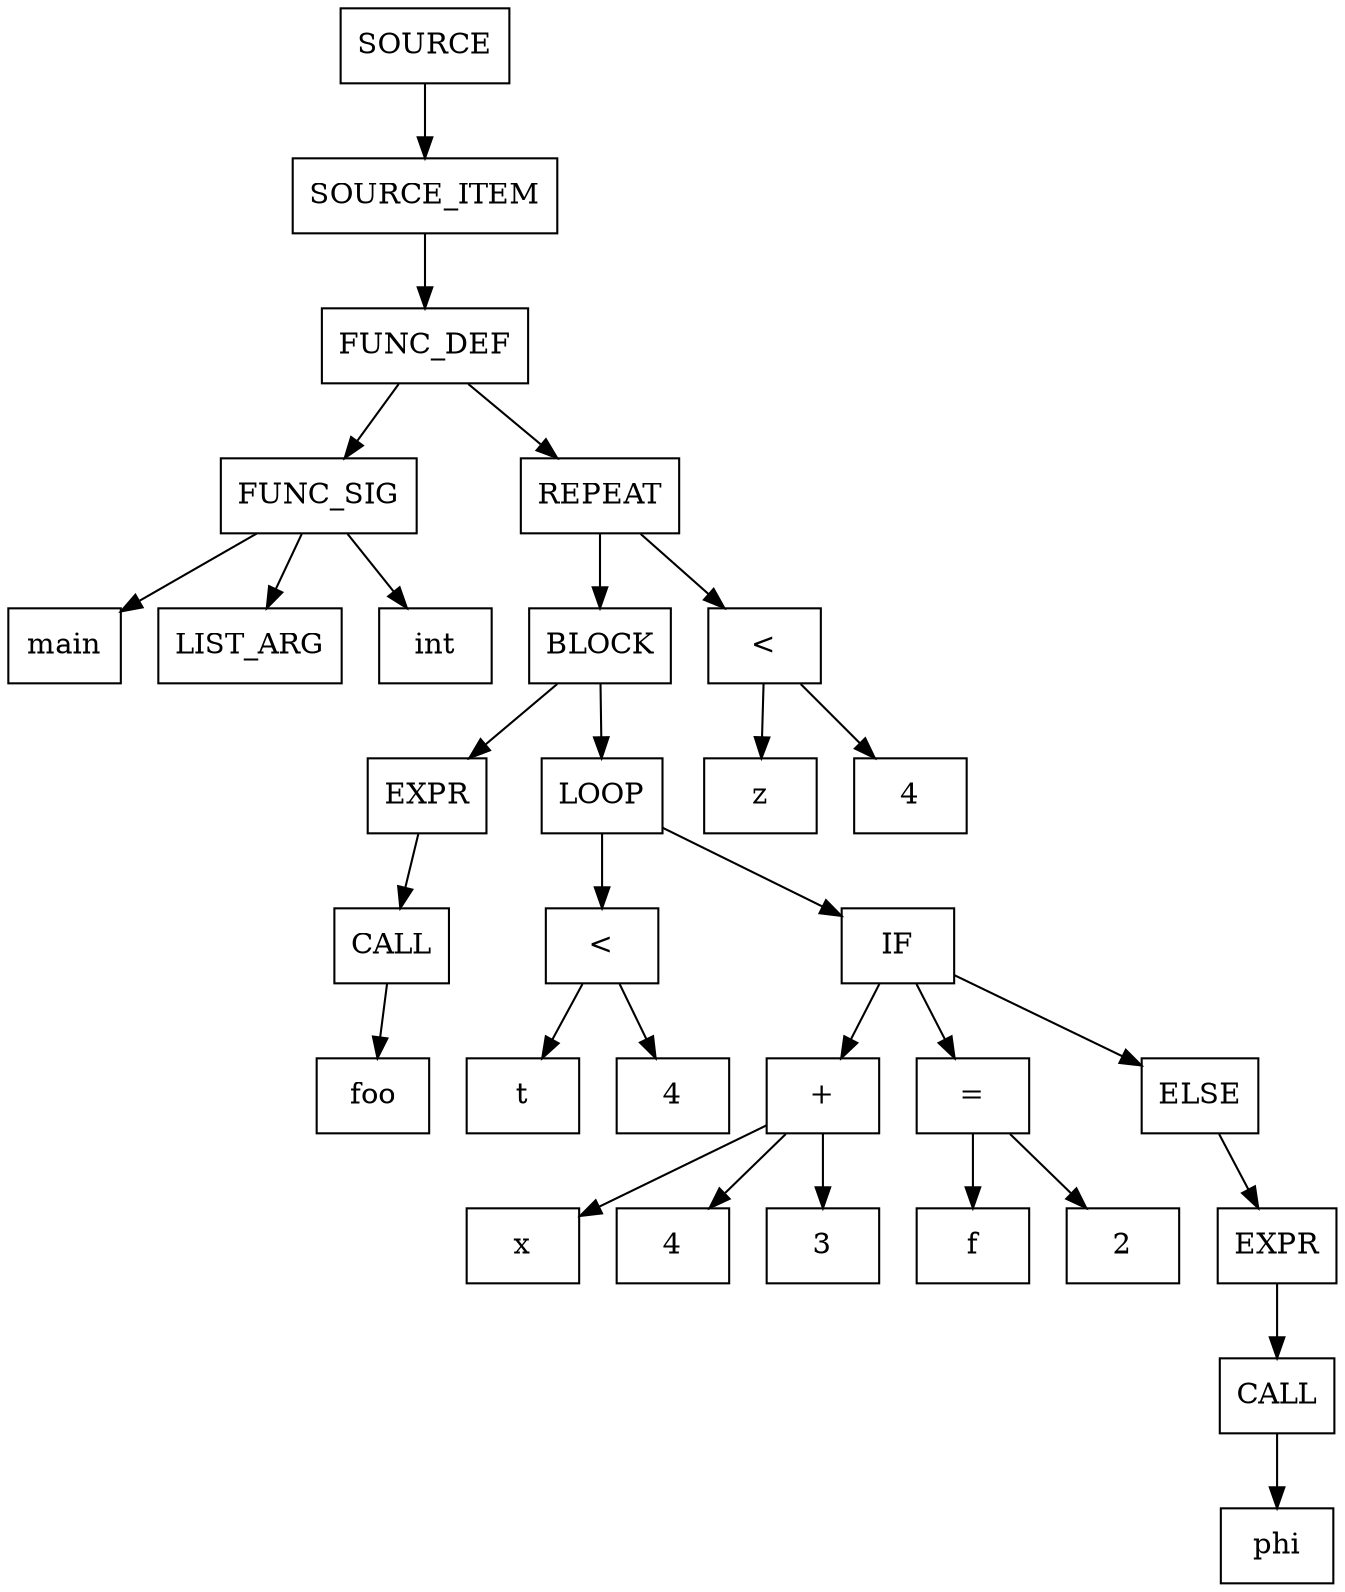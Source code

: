 digraph AST {
    node [shape=box];
    cluster_0_node2252756528 [label="SOURCE"];
    cluster_0_node2252755904 [label="SOURCE_ITEM"];
    cluster_0_node2252754656 [label="FUNC_DEF"];
    cluster_0_node2252719088 [label="FUNC_SIG"];
    cluster_0_node2252718464 [label="main"];
    cluster_0_node2252718776 [label="LIST_ARG"];
    cluster_0_node2252719712 [label="int"];
    cluster_0_node2252754968 [label="REPEAT"];
    cluster_0_node2252754032 [label="BLOCK"];
    cluster_0_node2252740304 [label="EXPR"];
    cluster_0_node2252739992 [label="CALL"];
    cluster_0_node2252739680 [label="foo"];
    cluster_0_node2252751536 [label="LOOP"];
    cluster_0_node2252741552 [label="<"];
    cluster_0_node2252741864 [label="t"];
    cluster_0_node2252742488 [label="4"];
    cluster_0_node2252753720 [label="IF"];
    cluster_0_node2252743736 [label="+"];
    cluster_0_node2252744048 [label="x"];
    cluster_0_node2252744672 [label="4"];
    cluster_0_node2252745296 [label="3"];
    cluster_0_node2252747792 [label="="];
    cluster_0_node2252747168 [label="f"];
    cluster_0_node2252748104 [label="2"];
    cluster_0_node2252751848 [label="ELSE"];
    cluster_0_node2252753408 [label="EXPR"];
    cluster_0_node2252753096 [label="CALL"];
    cluster_0_node2252752784 [label="phi"];
    cluster_0_node2252755280 [label="<"];
    cluster_0_node2252755592 [label="z"];
    cluster_0_node2252756216 [label="4"];
    cluster_0_node2252756528 -> cluster_0_node2252755904;
    cluster_0_node2252755904 -> cluster_0_node2252754656;
    cluster_0_node2252754656 -> cluster_0_node2252719088;
    cluster_0_node2252719088 -> cluster_0_node2252718464;
    cluster_0_node2252719088 -> cluster_0_node2252718776;
    cluster_0_node2252719088 -> cluster_0_node2252719712;
    cluster_0_node2252754656 -> cluster_0_node2252754968;
    cluster_0_node2252754968 -> cluster_0_node2252754032;
    cluster_0_node2252754032 -> cluster_0_node2252740304;
    cluster_0_node2252740304 -> cluster_0_node2252739992;
    cluster_0_node2252739992 -> cluster_0_node2252739680;
    cluster_0_node2252754032 -> cluster_0_node2252751536;
    cluster_0_node2252751536 -> cluster_0_node2252741552;
    cluster_0_node2252741552 -> cluster_0_node2252741864;
    cluster_0_node2252741552 -> cluster_0_node2252742488;
    cluster_0_node2252751536 -> cluster_0_node2252753720;
    cluster_0_node2252753720 -> cluster_0_node2252743736;
    cluster_0_node2252743736 -> cluster_0_node2252744048;
    cluster_0_node2252743736 -> cluster_0_node2252744672;
    cluster_0_node2252743736 -> cluster_0_node2252745296;
    cluster_0_node2252753720 -> cluster_0_node2252747792;
    cluster_0_node2252747792 -> cluster_0_node2252747168;
    cluster_0_node2252747792 -> cluster_0_node2252748104;
    cluster_0_node2252753720 -> cluster_0_node2252751848;
    cluster_0_node2252751848 -> cluster_0_node2252753408;
    cluster_0_node2252753408 -> cluster_0_node2252753096;
    cluster_0_node2252753096 -> cluster_0_node2252752784;
    cluster_0_node2252754968 -> cluster_0_node2252755280;
    cluster_0_node2252755280 -> cluster_0_node2252755592;
    cluster_0_node2252755280 -> cluster_0_node2252756216;
}
